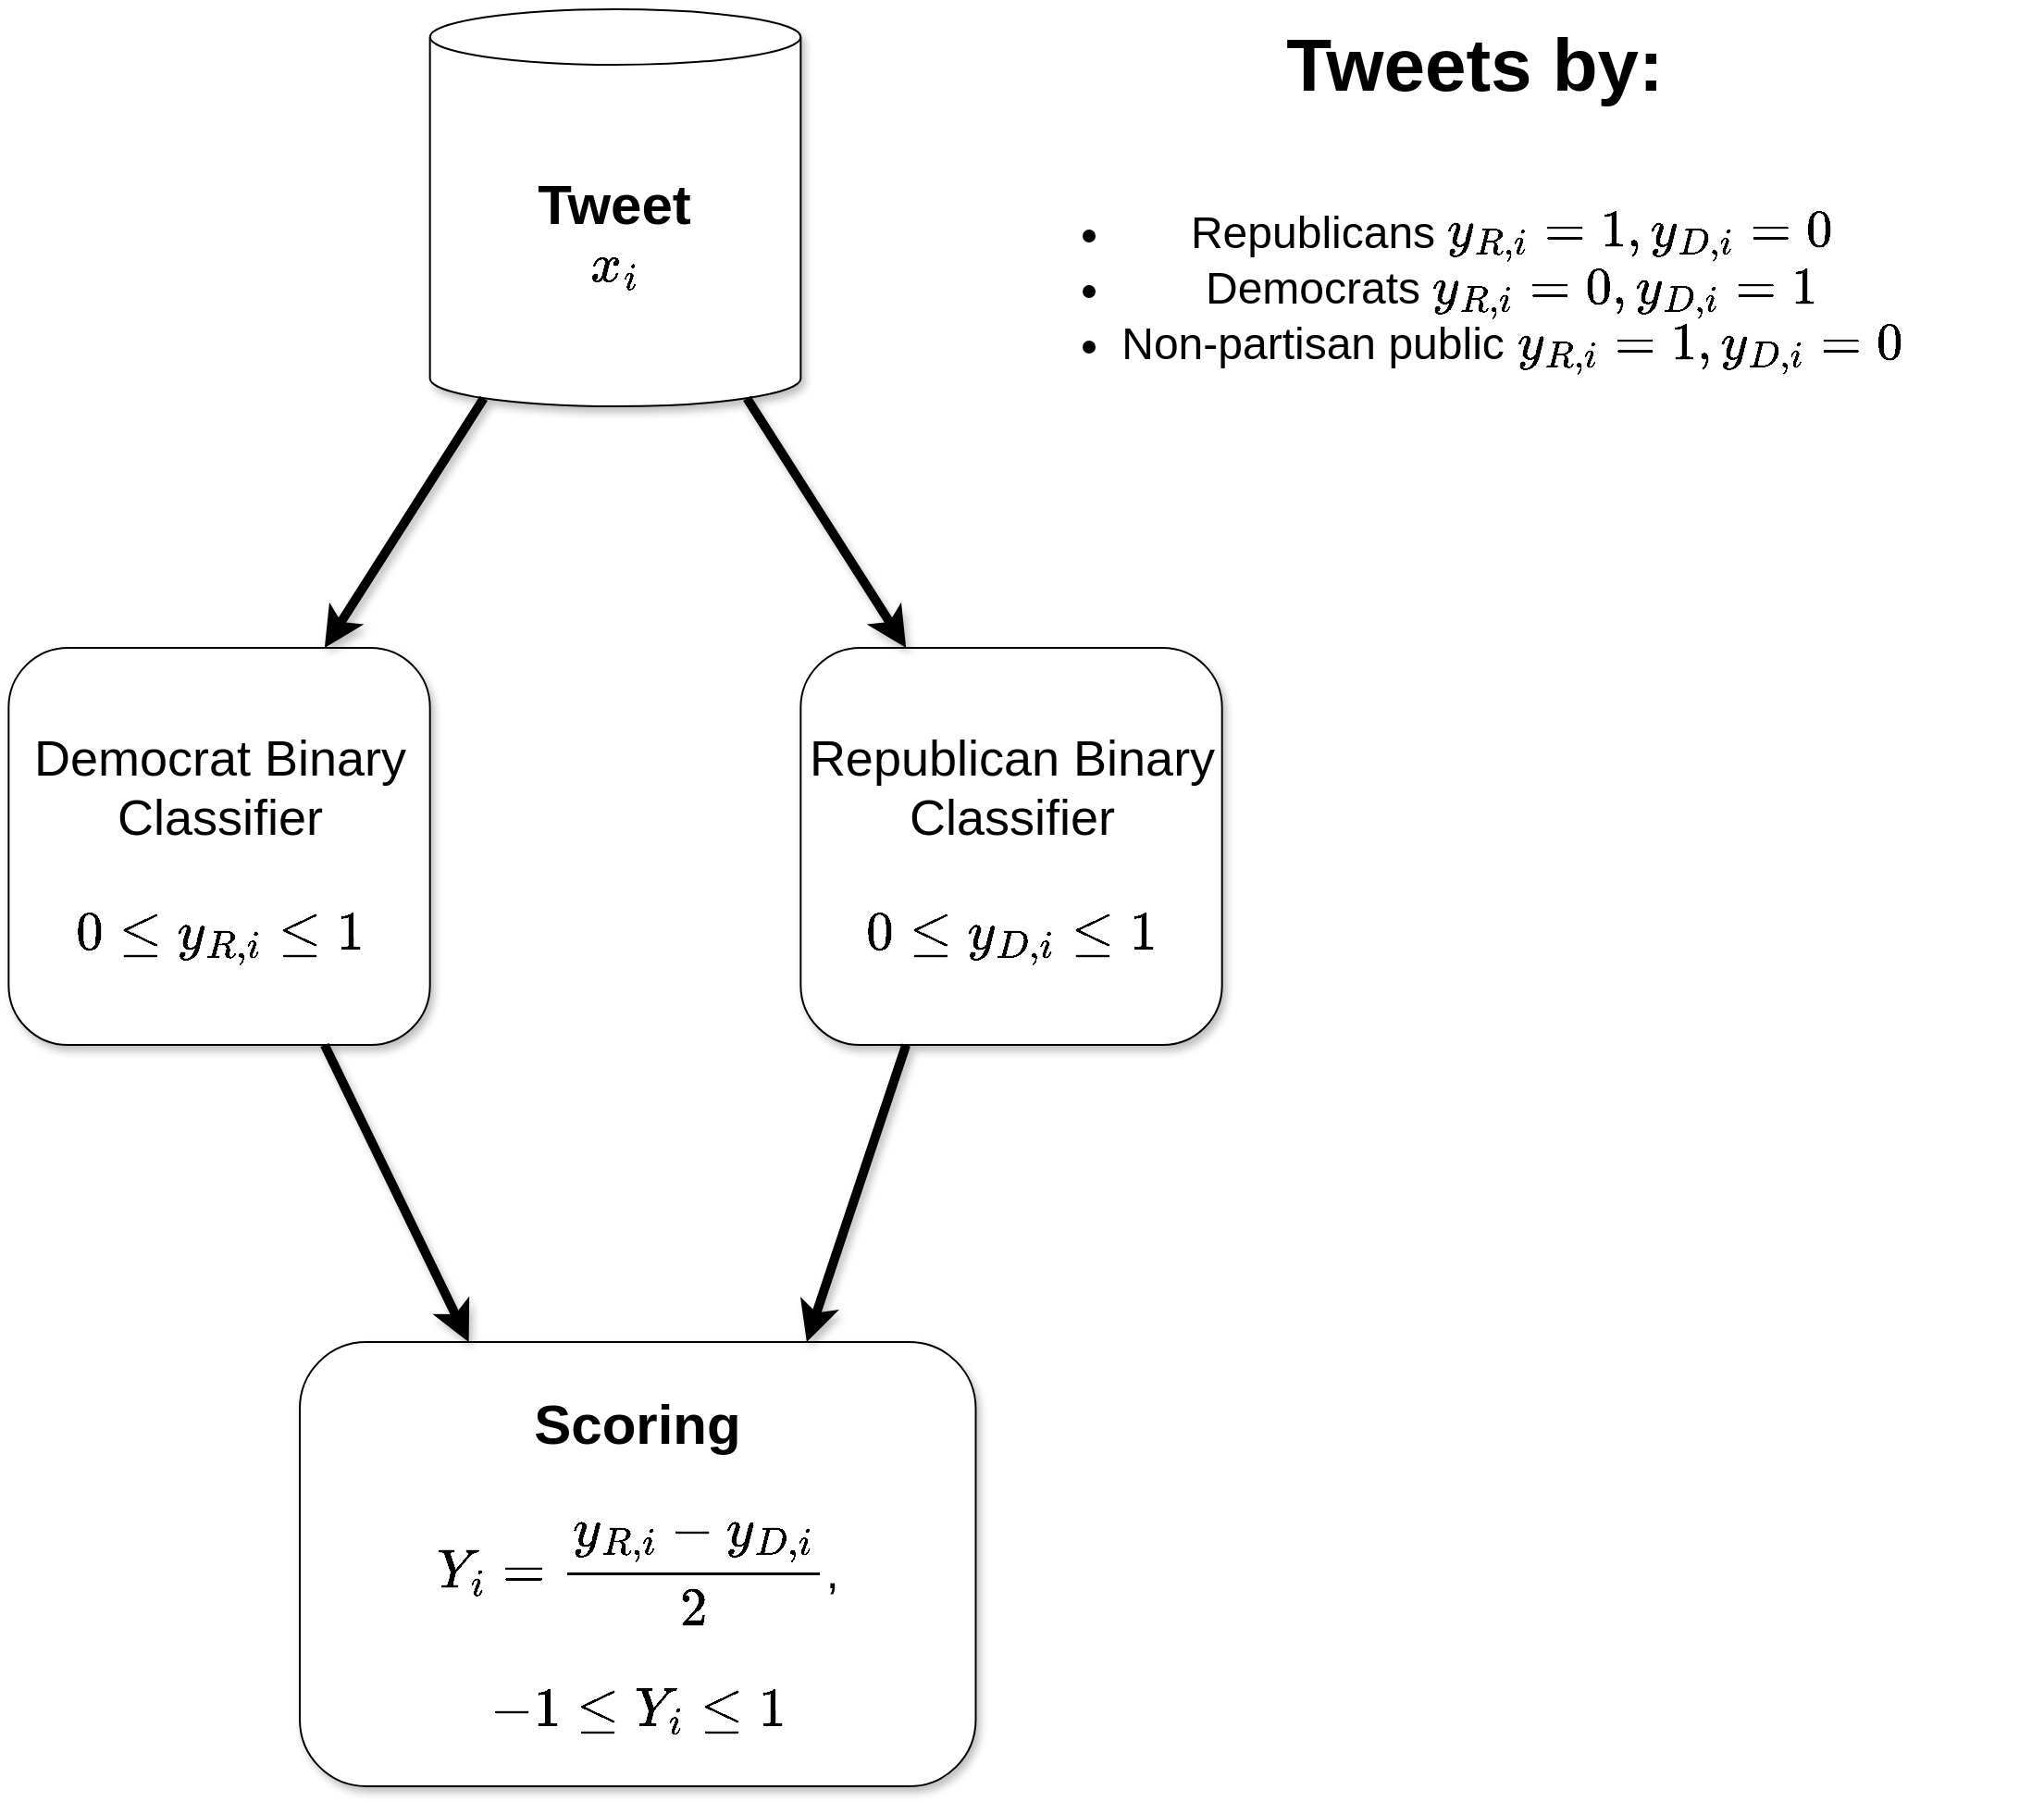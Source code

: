 <mxfile version="16.5.1" type="device"><diagram id="kgpKYQtTHZ0yAKxKKP6v" name="Page-1"><mxGraphModel dx="3756" dy="2300" grid="1" gridSize="15" guides="1" tooltips="1" connect="1" arrows="1" fold="1" page="1" pageScale="1" pageWidth="1200" pageHeight="1600" background="none" math="1" shadow="0"><root><mxCell id="0"/><mxCell id="1" parent="0"/><mxCell id="AZSbQdCBBtCNb0guJ1DW-3" value="&lt;font style=&quot;font-size: 40px&quot;&gt;&lt;b&gt;Tweets by:&lt;/b&gt;&lt;/font&gt;&lt;br style=&quot;font-size: 24px&quot;&gt;&lt;br style=&quot;font-size: 24px&quot;&gt;&lt;ul style=&quot;font-size: 24px&quot;&gt;&lt;li style=&quot;font-size: 24px&quot;&gt;Republicans `y_{R,i} = 1, y_{D,i}= 0`&lt;/li&gt;&lt;li style=&quot;font-size: 24px&quot;&gt;Democrats `y_{R,i} = 0, y_{D,i}= 1`&lt;/li&gt;&lt;li style=&quot;font-size: 24px&quot;&gt;Non-partisan public `y_{R,i} = 1, y_{D,i}= 0`&lt;/li&gt;&lt;/ul&gt;" style="text;html=1;strokeColor=none;fillColor=none;align=center;verticalAlign=middle;whiteSpace=wrap;rounded=0;fontSize=24;shadow=1;" vertex="1" parent="1"><mxGeometry x="570" y="60" width="600" height="225" as="geometry"/></mxCell><mxCell id="AZSbQdCBBtCNb0guJ1DW-2" value="&lt;font style=&quot;font-size: 30px&quot;&gt;&lt;b&gt;Tweet&lt;/b&gt;&lt;/font&gt;&lt;br style=&quot;font-size: 25px&quot;&gt;`x_i`" style="shape=cylinder3;whiteSpace=wrap;html=1;boundedLbl=1;backgroundOutline=1;size=15;fontSize=25;shadow=1;" vertex="1" parent="1"><mxGeometry x="305.34" y="60" width="200.33" height="214.55" as="geometry"/></mxCell><mxCell id="AZSbQdCBBtCNb0guJ1DW-4" value="&lt;font style=&quot;font-size: 27px&quot;&gt;Democrat Binary Classifier&lt;br&gt;&lt;/font&gt;&lt;br style=&quot;font-size: 25px&quot;&gt;`0 \leq y_{R,i} \leq 1`" style="rounded=1;whiteSpace=wrap;html=1;fontSize=25;shadow=1;" vertex="1" parent="1"><mxGeometry x="77.67" y="405.001" width="227.667" height="214.545" as="geometry"/></mxCell><mxCell id="AZSbQdCBBtCNb0guJ1DW-5" value="&lt;font style=&quot;font-size: 27px&quot;&gt;Republican Binary Classifier&lt;br&gt;&lt;/font&gt;&lt;br style=&quot;font-size: 25px&quot;&gt;`0 \leq y_{D,i} \leq 1`" style="rounded=1;whiteSpace=wrap;html=1;fontSize=25;shadow=1;" vertex="1" parent="1"><mxGeometry x="505.673" y="405.001" width="227.667" height="214.545" as="geometry"/></mxCell><mxCell id="AZSbQdCBBtCNb0guJ1DW-7" value="&lt;font style=&quot;font-size: 30px&quot;&gt;&lt;b&gt;Scoring&lt;/b&gt;&lt;/font&gt;&lt;br&gt;&lt;br style=&quot;font-size: 25px&quot;&gt;`Y_i = \frac{y_{R,i} - y_{D,i}}{2}`,&lt;br&gt;&lt;br style=&quot;font-size: 25px&quot;&gt;`-1 \leq Y_i \leq 1`" style="rounded=1;whiteSpace=wrap;html=1;fontSize=25;shadow=1;" vertex="1" parent="1"><mxGeometry x="235" y="780" width="365.25" height="240" as="geometry"/></mxCell><mxCell id="AZSbQdCBBtCNb0guJ1DW-9" value="" style="endArrow=classic;html=1;rounded=0;fontSize=60;exitX=0.145;exitY=1;exitDx=0;exitDy=-4.35;exitPerimeter=0;entryX=0.75;entryY=0;entryDx=0;entryDy=0;strokeWidth=5;shadow=1;" edge="1" parent="1" source="AZSbQdCBBtCNb0guJ1DW-2" target="AZSbQdCBBtCNb0guJ1DW-4"><mxGeometry width="50" height="50" relative="1" as="geometry"><mxPoint x="375" y="890" as="sourcePoint"/><mxPoint x="425" y="840" as="targetPoint"/></mxGeometry></mxCell><mxCell id="AZSbQdCBBtCNb0guJ1DW-10" value="" style="endArrow=classic;html=1;rounded=0;fontSize=60;exitX=0.855;exitY=1;exitDx=0;exitDy=-4.35;exitPerimeter=0;entryX=0.25;entryY=0;entryDx=0;entryDy=0;strokeWidth=5;shadow=1;" edge="1" parent="1" source="AZSbQdCBBtCNb0guJ1DW-2" target="AZSbQdCBBtCNb0guJ1DW-5"><mxGeometry width="50" height="50" relative="1" as="geometry"><mxPoint x="375" y="890" as="sourcePoint"/><mxPoint x="435" y="405" as="targetPoint"/></mxGeometry></mxCell><mxCell id="AZSbQdCBBtCNb0guJ1DW-11" value="" style="endArrow=classic;html=1;rounded=0;fontSize=60;exitX=0.75;exitY=1;exitDx=0;exitDy=0;entryX=0.25;entryY=0;entryDx=0;entryDy=0;strokeWidth=5;shadow=1;" edge="1" parent="1" source="AZSbQdCBBtCNb0guJ1DW-4" target="AZSbQdCBBtCNb0guJ1DW-7"><mxGeometry width="50" height="50" relative="1" as="geometry"><mxPoint x="375" y="890" as="sourcePoint"/><mxPoint x="425" y="840" as="targetPoint"/></mxGeometry></mxCell><mxCell id="AZSbQdCBBtCNb0guJ1DW-12" value="" style="endArrow=classic;html=1;rounded=0;fontSize=60;exitX=0.25;exitY=1;exitDx=0;exitDy=0;entryX=0.75;entryY=0;entryDx=0;entryDy=0;strokeWidth=5;shadow=1;" edge="1" parent="1" source="AZSbQdCBBtCNb0guJ1DW-5" target="AZSbQdCBBtCNb0guJ1DW-7"><mxGeometry width="50" height="50" relative="1" as="geometry"><mxPoint x="375" y="890" as="sourcePoint"/><mxPoint x="425" y="840" as="targetPoint"/></mxGeometry></mxCell></root></mxGraphModel></diagram></mxfile>